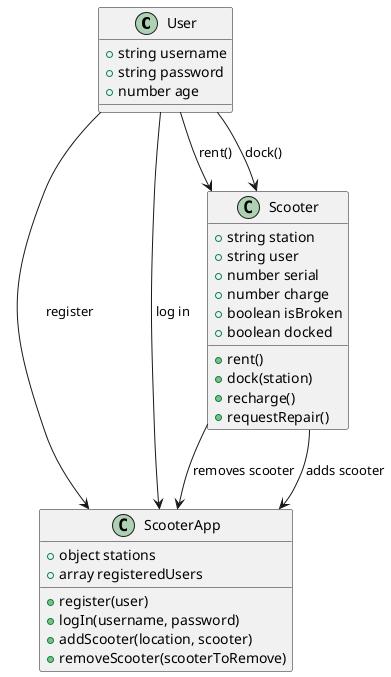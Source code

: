 @startuml classDiagram

User --> ScooterApp : register 
User --> ScooterApp : log in 
User --> Scooter: rent()
Scooter --> ScooterApp: removes scooter 
User --> Scooter: dock()
Scooter --> ScooterApp: adds scooter 


   class Scooter {
   +string station
   +string user
   +number serial
   +number charge
   +boolean isBroken
   +boolean docked

   +rent()
   +dock(station)
   +recharge()
   +requestRepair()   
}

   class User {
   +string username
   +string password
   +number age
   }

   class ScooterApp {
   +object stations
   +array registeredUsers

   +register(user)
   +logIn(username, password)
   +addScooter(location, scooter)
   +removeScooter(scooterToRemove)
   }

   @enduml